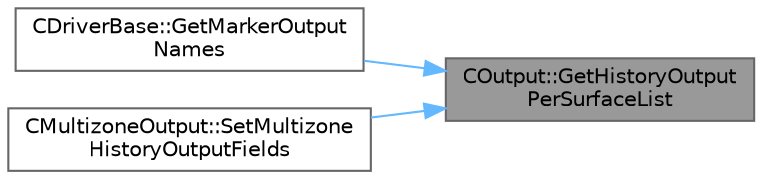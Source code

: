 digraph "COutput::GetHistoryOutputPerSurfaceList"
{
 // LATEX_PDF_SIZE
  bgcolor="transparent";
  edge [fontname=Helvetica,fontsize=10,labelfontname=Helvetica,labelfontsize=10];
  node [fontname=Helvetica,fontsize=10,shape=box,height=0.2,width=0.4];
  rankdir="RL";
  Node1 [id="Node000001",label="COutput::GetHistoryOutput\lPerSurfaceList",height=0.2,width=0.4,color="gray40", fillcolor="grey60", style="filled", fontcolor="black",tooltip="Get the list of all per-surface fields."];
  Node1 -> Node2 [id="edge1_Node000001_Node000002",dir="back",color="steelblue1",style="solid",tooltip=" "];
  Node2 [id="Node000002",label="CDriverBase::GetMarkerOutput\lNames",height=0.2,width=0.4,color="grey40", fillcolor="white", style="filled",URL="$group__PySU2.html#gab845113335db28199c5b675988953de0",tooltip="Get the list of available surface outputs on both MARKER_MONITORING and MARKER_ANALYZE."];
  Node1 -> Node3 [id="edge2_Node000001_Node000003",dir="back",color="steelblue1",style="solid",tooltip=" "];
  Node3 [id="Node000003",label="CMultizoneOutput::SetMultizone\lHistoryOutputFields",height=0.2,width=0.4,color="grey40", fillcolor="white", style="filled",URL="$classCMultizoneOutput.html#a61ac5d5afac223b05a4dc702b591a627",tooltip="Set the available multizone history output fields."];
}
